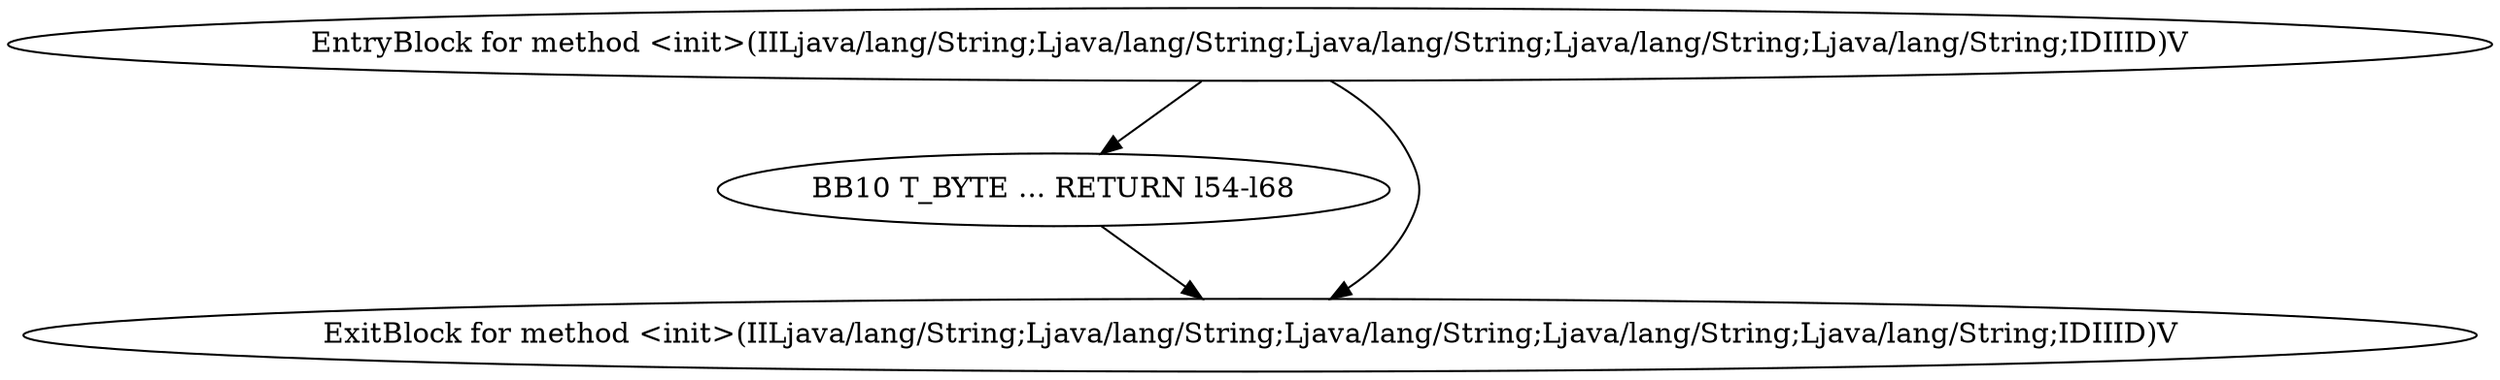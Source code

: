digraph G {
  1 [ label="BB10 T_BYTE ... RETURN l54-l68" ];
  2 [ label="EntryBlock for method <init>(IILjava/lang/String;Ljava/lang/String;Ljava/lang/String;Ljava/lang/String;Ljava/lang/String;IDIIID)V" ];
  3 [ label="ExitBlock for method <init>(IILjava/lang/String;Ljava/lang/String;Ljava/lang/String;Ljava/lang/String;Ljava/lang/String;IDIIID)V" ];
  2 -> 3 [ label="" ];
  2 -> 1 [ label="" ];
  1 -> 3 [ label="" ];
}
